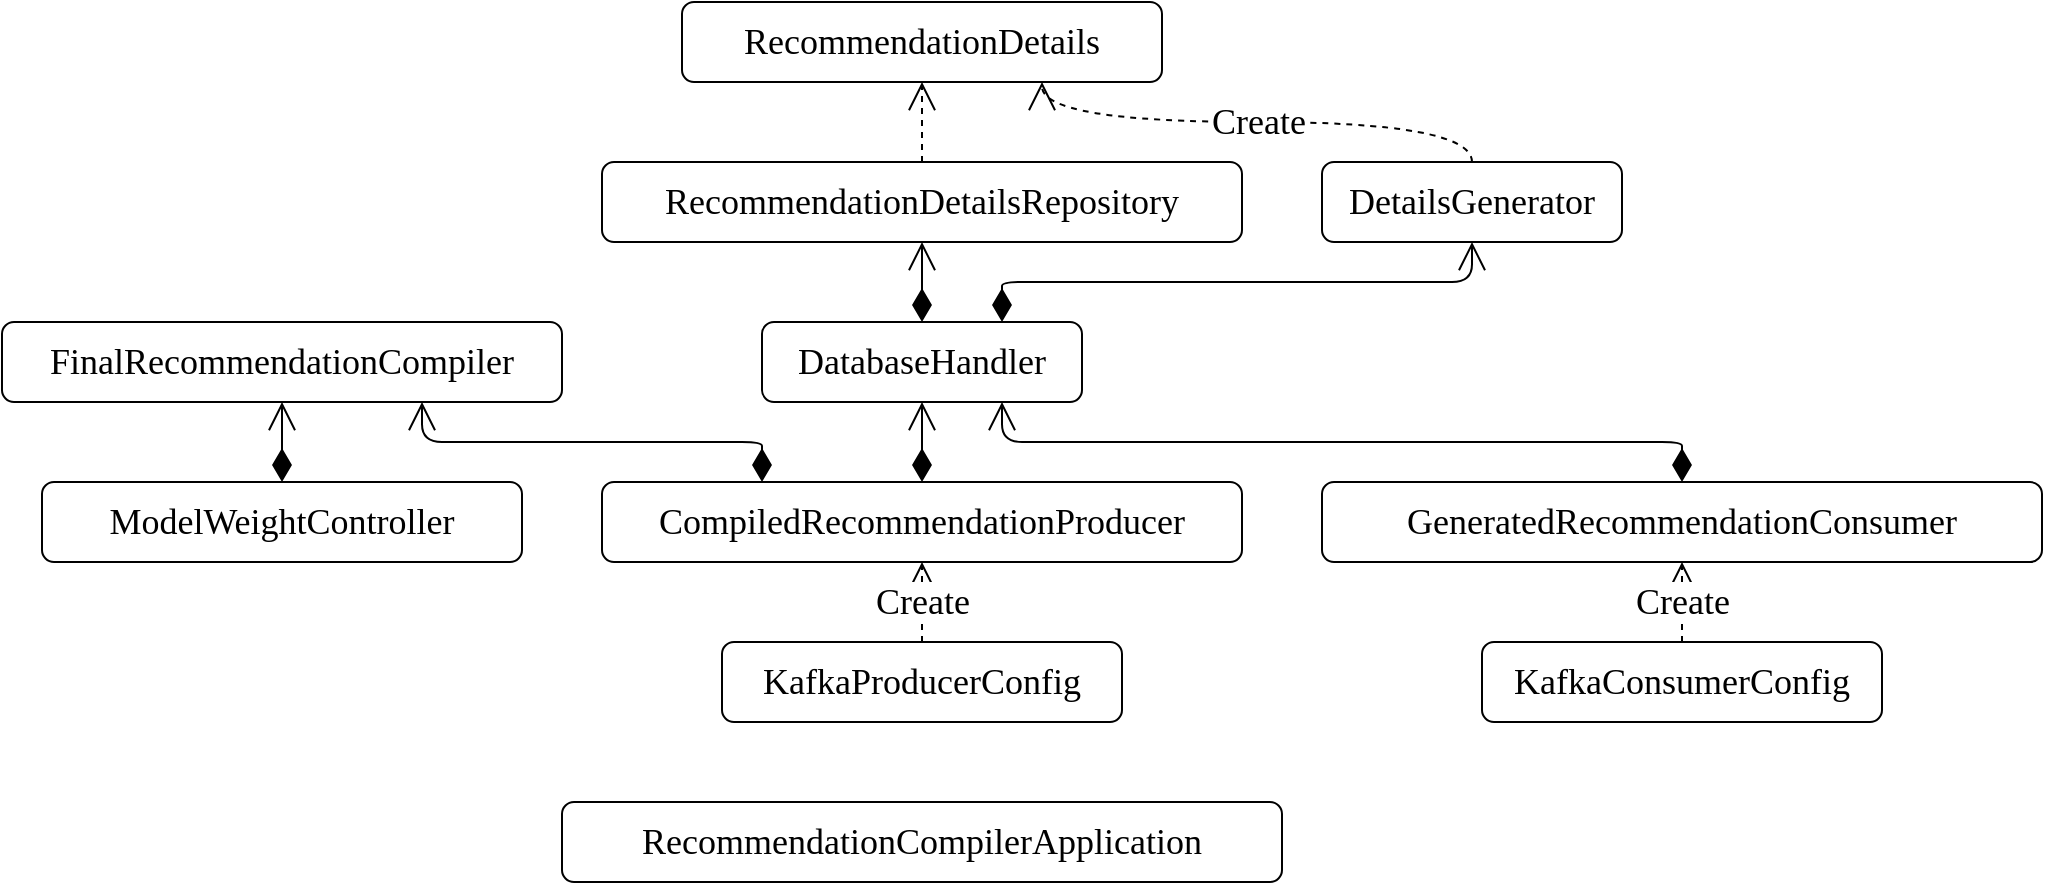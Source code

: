 <mxfile version="14.5.1" type="device"><diagram id="bzxzGjKBRjcLg51ZljBt" name="Page-1"><mxGraphModel dx="1865" dy="636" grid="1" gridSize="10" guides="1" tooltips="1" connect="1" arrows="1" fold="1" page="1" pageScale="1" pageWidth="827" pageHeight="1169" math="0" shadow="0"><root><mxCell id="0"/><mxCell id="1" parent="0"/><mxCell id="ubZiX5tapTDYwU7353b_-1" value="KafkaConsumerConfig" style="rounded=1;whiteSpace=wrap;html=1;fillColor=none;fontFamily=Ubuntu;fontSource=https%3A%2F%2Ffonts.googleapis.com%2Fcss%3Ffamily%3DUbuntu;fontSize=18;" parent="1" vertex="1"><mxGeometry x="480" y="400" width="200" height="40" as="geometry"/></mxCell><mxCell id="ubZiX5tapTDYwU7353b_-2" value="KafkaProducerConfig" style="rounded=1;whiteSpace=wrap;html=1;fillColor=none;fontFamily=Ubuntu;fontSource=https%3A%2F%2Ffonts.googleapis.com%2Fcss%3Ffamily%3DUbuntu;fontSize=18;" parent="1" vertex="1"><mxGeometry x="100" y="400" width="200" height="40" as="geometry"/></mxCell><mxCell id="ubZiX5tapTDYwU7353b_-3" value="ModelWeightController" style="rounded=1;whiteSpace=wrap;html=1;fillColor=none;fontFamily=Ubuntu;fontSource=https%3A%2F%2Ffonts.googleapis.com%2Fcss%3Ffamily%3DUbuntu;fontSize=18;" parent="1" vertex="1"><mxGeometry x="-240" y="320" width="240" height="40" as="geometry"/></mxCell><mxCell id="ubZiX5tapTDYwU7353b_-4" value="CompiledRecommendationProducer" style="rounded=1;whiteSpace=wrap;html=1;fillColor=none;fontFamily=Ubuntu;fontSource=https%3A%2F%2Ffonts.googleapis.com%2Fcss%3Ffamily%3DUbuntu;fontSize=18;" parent="1" vertex="1"><mxGeometry x="40" y="320" width="320" height="40" as="geometry"/></mxCell><mxCell id="ubZiX5tapTDYwU7353b_-5" value="GeneratedRecommendationConsumer" style="rounded=1;whiteSpace=wrap;html=1;fillColor=none;fontFamily=Ubuntu;fontSource=https%3A%2F%2Ffonts.googleapis.com%2Fcss%3Ffamily%3DUbuntu;fontSize=18;" parent="1" vertex="1"><mxGeometry x="400" y="320" width="360" height="40" as="geometry"/></mxCell><mxCell id="ubZiX5tapTDYwU7353b_-6" value="RecommendationDetailsRepository" style="rounded=1;whiteSpace=wrap;html=1;fillColor=none;fontFamily=Ubuntu;fontSource=https%3A%2F%2Ffonts.googleapis.com%2Fcss%3Ffamily%3DUbuntu;fontSize=18;" parent="1" vertex="1"><mxGeometry x="40" y="160" width="320" height="40" as="geometry"/></mxCell><mxCell id="ubZiX5tapTDYwU7353b_-7" value="DetailsGenerator" style="rounded=1;whiteSpace=wrap;html=1;fillColor=none;fontFamily=Ubuntu;fontSource=https%3A%2F%2Ffonts.googleapis.com%2Fcss%3Ffamily%3DUbuntu;fontSize=18;" parent="1" vertex="1"><mxGeometry x="400" y="160" width="150" height="40" as="geometry"/></mxCell><mxCell id="ubZiX5tapTDYwU7353b_-8" value="DatabaseHandler" style="rounded=1;whiteSpace=wrap;html=1;fillColor=none;fontFamily=Ubuntu;fontSource=https%3A%2F%2Ffonts.googleapis.com%2Fcss%3Ffamily%3DUbuntu;fontSize=18;" parent="1" vertex="1"><mxGeometry x="120" y="240" width="160" height="40" as="geometry"/></mxCell><mxCell id="ubZiX5tapTDYwU7353b_-10" value="RecommendationDetails" style="rounded=1;whiteSpace=wrap;html=1;fillColor=none;fontFamily=Ubuntu;fontSource=https%3A%2F%2Ffonts.googleapis.com%2Fcss%3Ffamily%3DUbuntu;fontSize=18;" parent="1" vertex="1"><mxGeometry x="80" y="80" width="240" height="40" as="geometry"/></mxCell><mxCell id="ubZiX5tapTDYwU7353b_-11" value="FinalRecommendationCompiler" style="rounded=1;whiteSpace=wrap;html=1;fillColor=none;fontFamily=Ubuntu;fontSource=https%3A%2F%2Ffonts.googleapis.com%2Fcss%3Ffamily%3DUbuntu;fontSize=18;" parent="1" vertex="1"><mxGeometry x="-260" y="240" width="280" height="40" as="geometry"/></mxCell><mxCell id="ubZiX5tapTDYwU7353b_-12" value="" style="endArrow=open;html=1;endSize=12;startArrow=diamondThin;startSize=14;startFill=1;edgeStyle=orthogonalEdgeStyle;align=left;verticalAlign=bottom;fontFamily=Ubuntu;fontSource=https%3A%2F%2Ffonts.googleapis.com%2Fcss%3Ffamily%3DUbuntu;fontSize=18;exitX=0.5;exitY=0;exitDx=0;exitDy=0;" parent="1" source="ubZiX5tapTDYwU7353b_-3" target="ubZiX5tapTDYwU7353b_-11" edge="1"><mxGeometry x="-1" y="3" relative="1" as="geometry"><mxPoint x="50" y="250" as="sourcePoint"/><mxPoint x="210" y="250" as="targetPoint"/></mxGeometry></mxCell><mxCell id="ubZiX5tapTDYwU7353b_-15" value="" style="endArrow=open;html=1;endSize=12;startArrow=diamondThin;startSize=14;startFill=1;edgeStyle=orthogonalEdgeStyle;align=left;verticalAlign=bottom;fontFamily=Ubuntu;fontSource=https%3A%2F%2Ffonts.googleapis.com%2Fcss%3Ffamily%3DUbuntu;fontSize=18;entryX=0.75;entryY=1;entryDx=0;entryDy=0;exitX=0.25;exitY=0;exitDx=0;exitDy=0;" parent="1" source="ubZiX5tapTDYwU7353b_-4" target="ubZiX5tapTDYwU7353b_-11" edge="1"><mxGeometry x="-1" y="3" relative="1" as="geometry"><mxPoint x="30" y="360" as="sourcePoint"/><mxPoint x="60" y="290" as="targetPoint"/></mxGeometry></mxCell><mxCell id="ubZiX5tapTDYwU7353b_-16" value="" style="endArrow=open;html=1;endSize=12;startArrow=diamondThin;startSize=14;startFill=1;edgeStyle=orthogonalEdgeStyle;align=left;verticalAlign=bottom;fontFamily=Ubuntu;fontSource=https%3A%2F%2Ffonts.googleapis.com%2Fcss%3Ffamily%3DUbuntu;fontSize=18;entryX=0.5;entryY=1;entryDx=0;entryDy=0;exitX=0.5;exitY=0;exitDx=0;exitDy=0;" parent="1" source="ubZiX5tapTDYwU7353b_-4" target="ubZiX5tapTDYwU7353b_-8" edge="1"><mxGeometry x="-1" y="3" relative="1" as="geometry"><mxPoint x="350" y="310" as="sourcePoint"/><mxPoint x="180" y="270" as="targetPoint"/></mxGeometry></mxCell><mxCell id="ubZiX5tapTDYwU7353b_-17" value="" style="endArrow=open;html=1;endSize=12;startArrow=diamondThin;startSize=14;startFill=1;edgeStyle=orthogonalEdgeStyle;align=left;verticalAlign=bottom;fontFamily=Ubuntu;fontSource=https%3A%2F%2Ffonts.googleapis.com%2Fcss%3Ffamily%3DUbuntu;fontSize=18;entryX=0.5;entryY=1;entryDx=0;entryDy=0;exitX=0.5;exitY=0;exitDx=0;exitDy=0;" parent="1" source="ubZiX5tapTDYwU7353b_-8" target="ubZiX5tapTDYwU7353b_-6" edge="1"><mxGeometry x="-1" y="3" relative="1" as="geometry"><mxPoint x="220" y="220" as="sourcePoint"/><mxPoint x="50" y="180" as="targetPoint"/></mxGeometry></mxCell><mxCell id="ubZiX5tapTDYwU7353b_-19" value="" style="endArrow=open;html=1;endSize=12;startArrow=diamondThin;startSize=14;startFill=1;edgeStyle=orthogonalEdgeStyle;align=left;verticalAlign=bottom;fontFamily=Ubuntu;fontSource=https%3A%2F%2Ffonts.googleapis.com%2Fcss%3Ffamily%3DUbuntu;fontSize=18;entryX=0.5;entryY=1;entryDx=0;entryDy=0;exitX=0.75;exitY=0;exitDx=0;exitDy=0;" parent="1" source="ubZiX5tapTDYwU7353b_-8" target="ubZiX5tapTDYwU7353b_-7" edge="1"><mxGeometry x="-1" y="3" relative="1" as="geometry"><mxPoint x="210" y="250" as="sourcePoint"/><mxPoint x="210" y="210" as="targetPoint"/><Array as="points"><mxPoint x="240" y="220"/><mxPoint x="475" y="220"/></Array></mxGeometry></mxCell><mxCell id="ubZiX5tapTDYwU7353b_-20" value="" style="endArrow=open;html=1;endSize=12;startArrow=diamondThin;startSize=14;startFill=1;edgeStyle=orthogonalEdgeStyle;align=left;verticalAlign=bottom;fontFamily=Ubuntu;fontSource=https%3A%2F%2Ffonts.googleapis.com%2Fcss%3Ffamily%3DUbuntu;fontSize=18;entryX=0.75;entryY=1;entryDx=0;entryDy=0;exitX=0.5;exitY=0;exitDx=0;exitDy=0;" parent="1" source="ubZiX5tapTDYwU7353b_-5" target="ubZiX5tapTDYwU7353b_-8" edge="1"><mxGeometry x="-1" y="3" relative="1" as="geometry"><mxPoint x="420" y="400" as="sourcePoint"/><mxPoint x="675" y="250" as="targetPoint"/><Array as="points"><mxPoint x="580" y="300"/><mxPoint x="240" y="300"/></Array></mxGeometry></mxCell><mxCell id="ubZiX5tapTDYwU7353b_-21" value="" style="endArrow=open;endSize=12;dashed=1;html=1;fontFamily=Ubuntu;fontSource=https%3A%2F%2Ffonts.googleapis.com%2Fcss%3Ffamily%3DUbuntu;fontSize=18;entryX=0.5;entryY=1;entryDx=0;entryDy=0;" parent="1" source="ubZiX5tapTDYwU7353b_-6" target="ubZiX5tapTDYwU7353b_-10" edge="1"><mxGeometry width="160" relative="1" as="geometry"><mxPoint x="-80" y="140" as="sourcePoint"/><mxPoint x="80" y="140" as="targetPoint"/></mxGeometry></mxCell><mxCell id="ubZiX5tapTDYwU7353b_-22" value="Create" style="endArrow=open;endSize=12;dashed=1;html=1;fontFamily=Ubuntu;fontSource=https%3A%2F%2Ffonts.googleapis.com%2Fcss%3Ffamily%3DUbuntu;fontSize=18;entryX=0.75;entryY=1;entryDx=0;entryDy=0;edgeStyle=orthogonalEdgeStyle;curved=1;exitX=0.5;exitY=0;exitDx=0;exitDy=0;" parent="1" source="ubZiX5tapTDYwU7353b_-7" target="ubZiX5tapTDYwU7353b_-10" edge="1"><mxGeometry width="160" relative="1" as="geometry"><mxPoint x="210" y="170" as="sourcePoint"/><mxPoint x="210" y="130" as="targetPoint"/><Array as="points"><mxPoint x="475" y="140"/><mxPoint x="260" y="140"/></Array></mxGeometry></mxCell><mxCell id="ubZiX5tapTDYwU7353b_-25" value="Create" style="endArrow=open;endSize=12;dashed=1;html=1;fontFamily=Ubuntu;fontSource=https%3A%2F%2Ffonts.googleapis.com%2Fcss%3Ffamily%3DUbuntu;fontSize=18;entryX=0.5;entryY=1;entryDx=0;entryDy=0;edgeStyle=orthogonalEdgeStyle;curved=1;exitX=0.5;exitY=0;exitDx=0;exitDy=0;" parent="1" source="ubZiX5tapTDYwU7353b_-2" target="ubZiX5tapTDYwU7353b_-4" edge="1"><mxGeometry width="160" relative="1" as="geometry"><mxPoint x="425" y="410" as="sourcePoint"/><mxPoint x="210" y="370" as="targetPoint"/><Array as="points"><mxPoint x="200" y="390"/><mxPoint x="200" y="390"/></Array></mxGeometry></mxCell><mxCell id="ubZiX5tapTDYwU7353b_-30" value="Create" style="endArrow=open;endSize=12;dashed=1;html=1;fontFamily=Ubuntu;fontSource=https%3A%2F%2Ffonts.googleapis.com%2Fcss%3Ffamily%3DUbuntu;fontSize=18;entryX=0.5;entryY=1;entryDx=0;entryDy=0;" parent="1" source="ubZiX5tapTDYwU7353b_-1" target="ubZiX5tapTDYwU7353b_-5" edge="1"><mxGeometry width="160" relative="1" as="geometry"><mxPoint x="550" y="370" as="sourcePoint"/><mxPoint x="550" y="330" as="targetPoint"/></mxGeometry></mxCell><mxCell id="p3Elf__sYdg7NpRJcYmN-1" value="RecommendationCompilerApplication" style="rounded=1;whiteSpace=wrap;html=1;fillColor=none;fontFamily=Ubuntu;fontSource=https%3A%2F%2Ffonts.googleapis.com%2Fcss%3Ffamily%3DUbuntu;fontSize=18;" vertex="1" parent="1"><mxGeometry x="20" y="480" width="360" height="40" as="geometry"/></mxCell></root></mxGraphModel></diagram></mxfile>